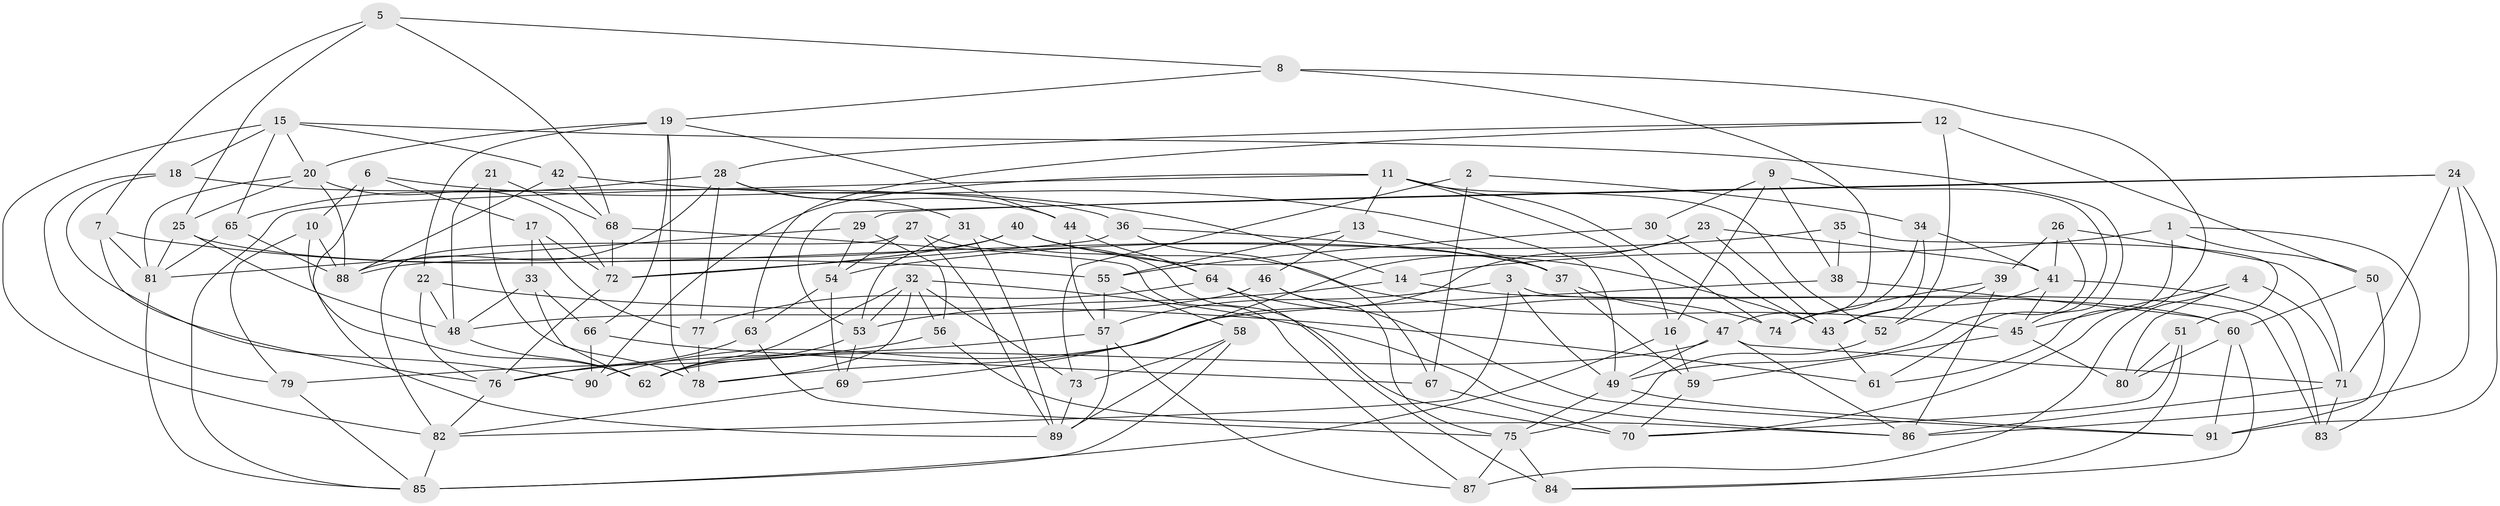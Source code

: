 // original degree distribution, {4: 1.0}
// Generated by graph-tools (version 1.1) at 2025/38/03/04/25 23:38:11]
// undirected, 91 vertices, 211 edges
graph export_dot {
  node [color=gray90,style=filled];
  1;
  2;
  3;
  4;
  5;
  6;
  7;
  8;
  9;
  10;
  11;
  12;
  13;
  14;
  15;
  16;
  17;
  18;
  19;
  20;
  21;
  22;
  23;
  24;
  25;
  26;
  27;
  28;
  29;
  30;
  31;
  32;
  33;
  34;
  35;
  36;
  37;
  38;
  39;
  40;
  41;
  42;
  43;
  44;
  45;
  46;
  47;
  48;
  49;
  50;
  51;
  52;
  53;
  54;
  55;
  56;
  57;
  58;
  59;
  60;
  61;
  62;
  63;
  64;
  65;
  66;
  67;
  68;
  69;
  70;
  71;
  72;
  73;
  74;
  75;
  76;
  77;
  78;
  79;
  80;
  81;
  82;
  83;
  84;
  85;
  86;
  87;
  88;
  89;
  90;
  91;
  1 -- 14 [weight=1.0];
  1 -- 50 [weight=1.0];
  1 -- 61 [weight=1.0];
  1 -- 83 [weight=1.0];
  2 -- 34 [weight=1.0];
  2 -- 67 [weight=2.0];
  2 -- 73 [weight=1.0];
  3 -- 49 [weight=1.0];
  3 -- 57 [weight=1.0];
  3 -- 82 [weight=1.0];
  3 -- 83 [weight=1.0];
  4 -- 45 [weight=1.0];
  4 -- 71 [weight=1.0];
  4 -- 80 [weight=1.0];
  4 -- 87 [weight=1.0];
  5 -- 7 [weight=1.0];
  5 -- 8 [weight=1.0];
  5 -- 25 [weight=1.0];
  5 -- 68 [weight=1.0];
  6 -- 10 [weight=1.0];
  6 -- 14 [weight=1.0];
  6 -- 17 [weight=1.0];
  6 -- 89 [weight=1.0];
  7 -- 55 [weight=1.0];
  7 -- 76 [weight=1.0];
  7 -- 81 [weight=1.0];
  8 -- 19 [weight=1.0];
  8 -- 47 [weight=1.0];
  8 -- 70 [weight=1.0];
  9 -- 16 [weight=1.0];
  9 -- 30 [weight=1.0];
  9 -- 38 [weight=1.0];
  9 -- 61 [weight=1.0];
  10 -- 62 [weight=1.0];
  10 -- 79 [weight=1.0];
  10 -- 88 [weight=1.0];
  11 -- 13 [weight=1.0];
  11 -- 16 [weight=1.0];
  11 -- 52 [weight=1.0];
  11 -- 74 [weight=1.0];
  11 -- 85 [weight=1.0];
  11 -- 90 [weight=1.0];
  12 -- 28 [weight=1.0];
  12 -- 50 [weight=1.0];
  12 -- 52 [weight=1.0];
  12 -- 63 [weight=1.0];
  13 -- 37 [weight=1.0];
  13 -- 46 [weight=1.0];
  13 -- 55 [weight=1.0];
  14 -- 53 [weight=1.0];
  14 -- 60 [weight=1.0];
  15 -- 18 [weight=1.0];
  15 -- 20 [weight=1.0];
  15 -- 42 [weight=1.0];
  15 -- 45 [weight=1.0];
  15 -- 65 [weight=1.0];
  15 -- 82 [weight=1.0];
  16 -- 59 [weight=1.0];
  16 -- 85 [weight=1.0];
  17 -- 33 [weight=1.0];
  17 -- 72 [weight=1.0];
  17 -- 77 [weight=1.0];
  18 -- 36 [weight=1.0];
  18 -- 79 [weight=1.0];
  18 -- 90 [weight=1.0];
  19 -- 20 [weight=1.0];
  19 -- 22 [weight=1.0];
  19 -- 44 [weight=1.0];
  19 -- 66 [weight=1.0];
  19 -- 78 [weight=1.0];
  20 -- 25 [weight=1.0];
  20 -- 72 [weight=1.0];
  20 -- 81 [weight=1.0];
  20 -- 88 [weight=1.0];
  21 -- 48 [weight=1.0];
  21 -- 68 [weight=2.0];
  21 -- 78 [weight=1.0];
  22 -- 48 [weight=1.0];
  22 -- 61 [weight=1.0];
  22 -- 76 [weight=1.0];
  23 -- 41 [weight=1.0];
  23 -- 43 [weight=1.0];
  23 -- 69 [weight=1.0];
  23 -- 78 [weight=1.0];
  24 -- 29 [weight=1.0];
  24 -- 53 [weight=1.0];
  24 -- 71 [weight=1.0];
  24 -- 86 [weight=1.0];
  24 -- 91 [weight=2.0];
  25 -- 37 [weight=2.0];
  25 -- 48 [weight=1.0];
  25 -- 81 [weight=1.0];
  26 -- 39 [weight=1.0];
  26 -- 41 [weight=1.0];
  26 -- 49 [weight=1.0];
  26 -- 71 [weight=1.0];
  27 -- 54 [weight=1.0];
  27 -- 70 [weight=1.0];
  27 -- 82 [weight=1.0];
  27 -- 89 [weight=1.0];
  28 -- 31 [weight=1.0];
  28 -- 44 [weight=1.0];
  28 -- 65 [weight=1.0];
  28 -- 77 [weight=1.0];
  28 -- 88 [weight=1.0];
  29 -- 54 [weight=1.0];
  29 -- 56 [weight=1.0];
  29 -- 81 [weight=1.0];
  30 -- 43 [weight=1.0];
  30 -- 55 [weight=2.0];
  31 -- 53 [weight=1.0];
  31 -- 64 [weight=1.0];
  31 -- 89 [weight=1.0];
  32 -- 53 [weight=1.0];
  32 -- 56 [weight=1.0];
  32 -- 62 [weight=1.0];
  32 -- 73 [weight=1.0];
  32 -- 78 [weight=1.0];
  32 -- 86 [weight=1.0];
  33 -- 48 [weight=1.0];
  33 -- 62 [weight=1.0];
  33 -- 66 [weight=1.0];
  34 -- 41 [weight=1.0];
  34 -- 43 [weight=1.0];
  34 -- 74 [weight=1.0];
  35 -- 38 [weight=1.0];
  35 -- 51 [weight=1.0];
  35 -- 54 [weight=2.0];
  36 -- 37 [weight=1.0];
  36 -- 67 [weight=1.0];
  36 -- 72 [weight=1.0];
  37 -- 47 [weight=1.0];
  37 -- 59 [weight=1.0];
  38 -- 60 [weight=1.0];
  38 -- 90 [weight=1.0];
  39 -- 52 [weight=1.0];
  39 -- 74 [weight=1.0];
  39 -- 86 [weight=1.0];
  40 -- 43 [weight=1.0];
  40 -- 45 [weight=1.0];
  40 -- 72 [weight=1.0];
  40 -- 88 [weight=1.0];
  41 -- 43 [weight=1.0];
  41 -- 45 [weight=1.0];
  41 -- 83 [weight=1.0];
  42 -- 49 [weight=1.0];
  42 -- 68 [weight=1.0];
  42 -- 88 [weight=1.0];
  43 -- 61 [weight=1.0];
  44 -- 57 [weight=1.0];
  44 -- 64 [weight=1.0];
  45 -- 59 [weight=1.0];
  45 -- 80 [weight=1.0];
  46 -- 48 [weight=1.0];
  46 -- 75 [weight=1.0];
  46 -- 91 [weight=1.0];
  47 -- 49 [weight=1.0];
  47 -- 62 [weight=1.0];
  47 -- 71 [weight=1.0];
  47 -- 86 [weight=1.0];
  48 -- 62 [weight=1.0];
  49 -- 75 [weight=1.0];
  49 -- 91 [weight=1.0];
  50 -- 60 [weight=1.0];
  50 -- 91 [weight=1.0];
  51 -- 70 [weight=1.0];
  51 -- 80 [weight=1.0];
  51 -- 84 [weight=1.0];
  52 -- 75 [weight=1.0];
  53 -- 62 [weight=1.0];
  53 -- 69 [weight=1.0];
  54 -- 63 [weight=1.0];
  54 -- 69 [weight=1.0];
  55 -- 57 [weight=1.0];
  55 -- 58 [weight=1.0];
  56 -- 79 [weight=1.0];
  56 -- 86 [weight=1.0];
  57 -- 76 [weight=1.0];
  57 -- 87 [weight=1.0];
  57 -- 89 [weight=1.0];
  58 -- 73 [weight=1.0];
  58 -- 85 [weight=1.0];
  58 -- 89 [weight=1.0];
  59 -- 70 [weight=1.0];
  60 -- 80 [weight=1.0];
  60 -- 84 [weight=1.0];
  60 -- 91 [weight=1.0];
  63 -- 75 [weight=1.0];
  63 -- 76 [weight=1.0];
  64 -- 74 [weight=1.0];
  64 -- 77 [weight=2.0];
  64 -- 84 [weight=1.0];
  65 -- 81 [weight=1.0];
  65 -- 88 [weight=1.0];
  66 -- 67 [weight=1.0];
  66 -- 90 [weight=1.0];
  67 -- 70 [weight=2.0];
  68 -- 72 [weight=1.0];
  68 -- 87 [weight=1.0];
  69 -- 82 [weight=1.0];
  71 -- 83 [weight=1.0];
  71 -- 86 [weight=1.0];
  72 -- 76 [weight=1.0];
  73 -- 89 [weight=1.0];
  75 -- 84 [weight=1.0];
  75 -- 87 [weight=1.0];
  76 -- 82 [weight=1.0];
  77 -- 78 [weight=2.0];
  79 -- 85 [weight=1.0];
  81 -- 85 [weight=1.0];
  82 -- 85 [weight=1.0];
}
